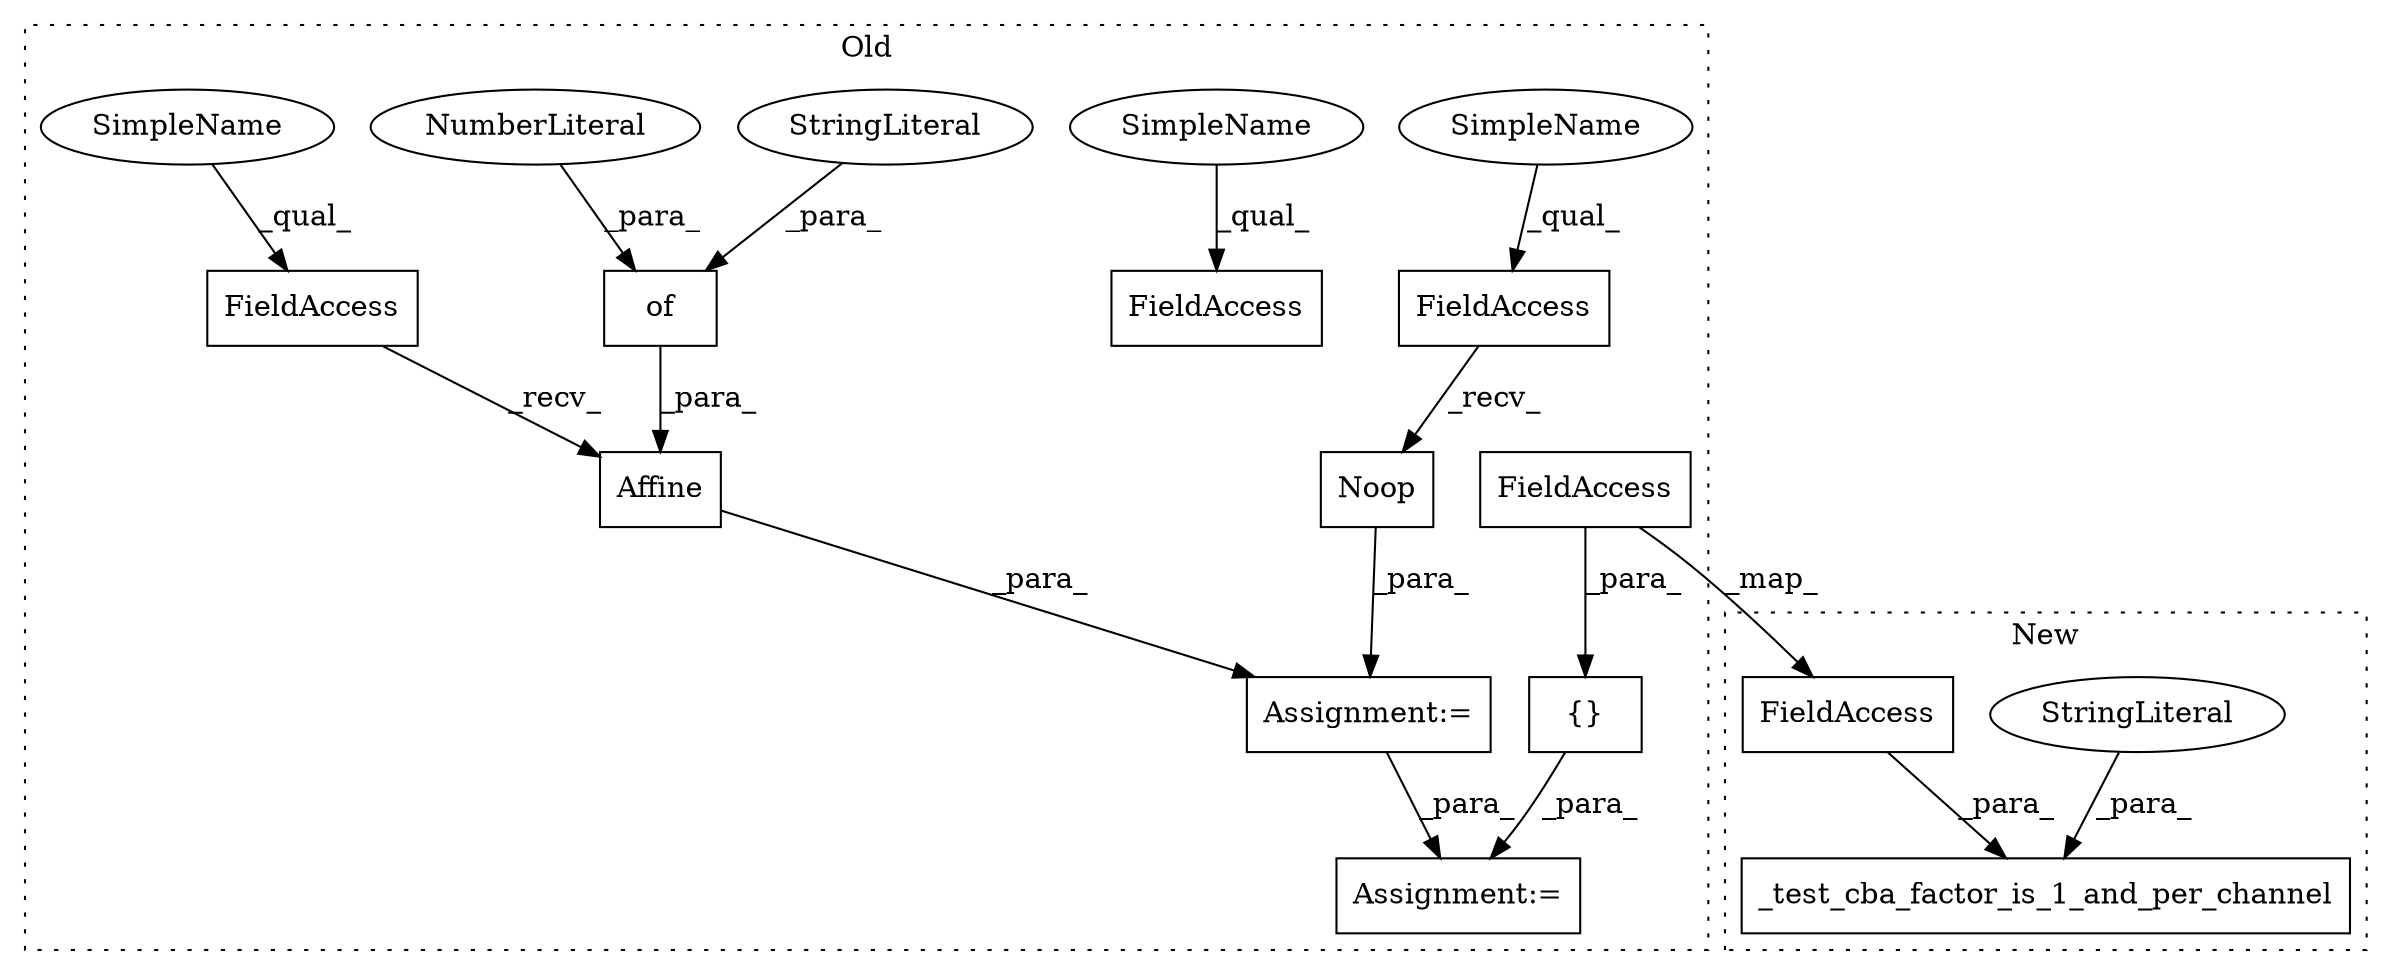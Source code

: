 digraph G {
subgraph cluster0 {
1 [label="Noop" a="32" s="35693" l="6" shape="box"];
3 [label="FieldAccess" a="22" s="35675" l="17" shape="box"];
4 [label="FieldAccess" a="22" s="35700" l="17" shape="box"];
5 [label="FieldAccess" a="22" s="35647" l="17" shape="box"];
6 [label="Affine" a="32" s="35718,35738" l="7,1" shape="box"];
7 [label="of" a="32" s="35729,35737" l="3,1" shape="box"];
8 [label="NumberLiteral" a="34" s="35736" l="1" shape="ellipse"];
9 [label="StringLiteral" a="45" s="35732" l="3" shape="ellipse"];
11 [label="Assignment:=" a="7" s="35759" l="1" shape="box"];
12 [label="{}" a="4" s="35791,35802" l="1,1" shape="box"];
13 [label="Assignment:=" a="7" s="35646" l="1" shape="box"];
14 [label="FieldAccess" a="22" s="35792" l="10" shape="box"];
16 [label="SimpleName" a="42" s="35647" l="6" shape="ellipse"];
17 [label="SimpleName" a="42" s="35675" l="6" shape="ellipse"];
18 [label="SimpleName" a="42" s="35700" l="6" shape="ellipse"];
label = "Old";
style="dotted";
}
subgraph cluster1 {
2 [label="_test_cba_factor_is_1_and_per_channel" a="32" s="34767,34835" l="38,1" shape="box"];
10 [label="StringLiteral" a="45" s="34805" l="19" shape="ellipse"];
15 [label="FieldAccess" a="22" s="34825" l="10" shape="box"];
label = "New";
style="dotted";
}
1 -> 13 [label="_para_"];
3 -> 1 [label="_recv_"];
4 -> 6 [label="_recv_"];
6 -> 13 [label="_para_"];
7 -> 6 [label="_para_"];
8 -> 7 [label="_para_"];
9 -> 7 [label="_para_"];
10 -> 2 [label="_para_"];
12 -> 11 [label="_para_"];
13 -> 11 [label="_para_"];
14 -> 12 [label="_para_"];
14 -> 15 [label="_map_"];
15 -> 2 [label="_para_"];
16 -> 5 [label="_qual_"];
17 -> 3 [label="_qual_"];
18 -> 4 [label="_qual_"];
}